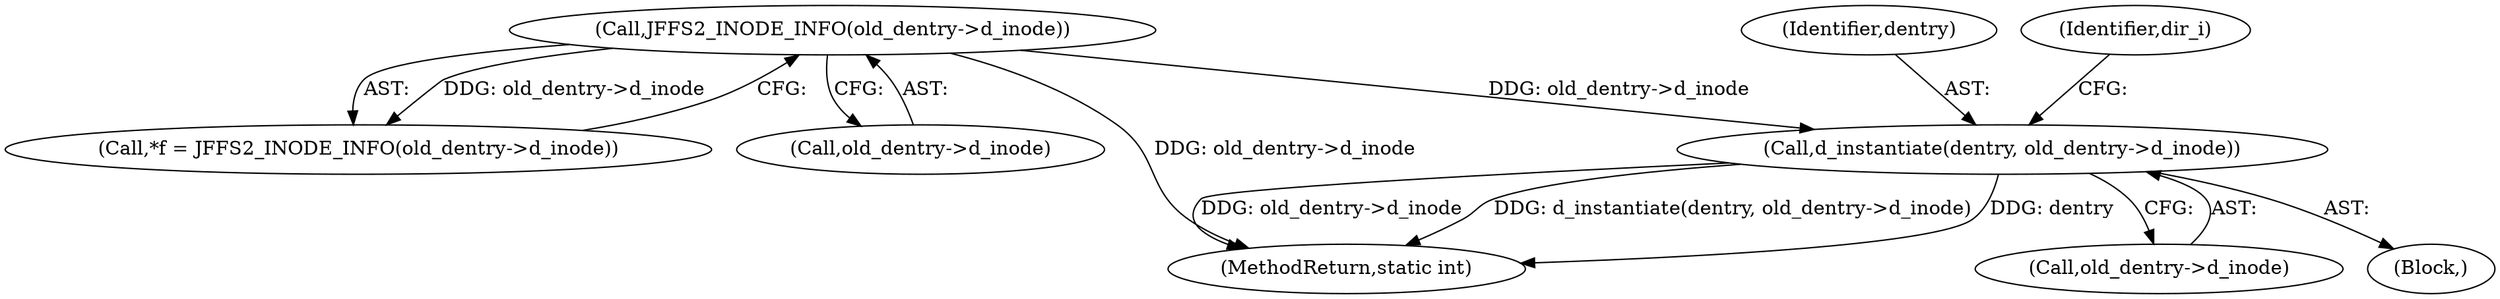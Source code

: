 digraph "0_infradead_9ed437c50d89eabae763dd422579f73fdebf288d_0@pointer" {
"1000409" [label="(Call,d_instantiate(dentry, old_dentry->d_inode))"];
"1000311" [label="(Call,JFFS2_INODE_INFO(old_dentry->d_inode))"];
"1000386" [label="(Block,)"];
"1000484" [label="(MethodReturn,static int)"];
"1000409" [label="(Call,d_instantiate(dentry, old_dentry->d_inode))"];
"1000411" [label="(Call,old_dentry->d_inode)"];
"1000309" [label="(Call,*f = JFFS2_INODE_INFO(old_dentry->d_inode))"];
"1000312" [label="(Call,old_dentry->d_inode)"];
"1000311" [label="(Call,JFFS2_INODE_INFO(old_dentry->d_inode))"];
"1000410" [label="(Identifier,dentry)"];
"1000416" [label="(Identifier,dir_i)"];
"1000409" -> "1000386"  [label="AST: "];
"1000409" -> "1000411"  [label="CFG: "];
"1000410" -> "1000409"  [label="AST: "];
"1000411" -> "1000409"  [label="AST: "];
"1000416" -> "1000409"  [label="CFG: "];
"1000409" -> "1000484"  [label="DDG: old_dentry->d_inode"];
"1000409" -> "1000484"  [label="DDG: d_instantiate(dentry, old_dentry->d_inode)"];
"1000409" -> "1000484"  [label="DDG: dentry"];
"1000311" -> "1000409"  [label="DDG: old_dentry->d_inode"];
"1000311" -> "1000309"  [label="AST: "];
"1000311" -> "1000312"  [label="CFG: "];
"1000312" -> "1000311"  [label="AST: "];
"1000309" -> "1000311"  [label="CFG: "];
"1000311" -> "1000484"  [label="DDG: old_dentry->d_inode"];
"1000311" -> "1000309"  [label="DDG: old_dentry->d_inode"];
}
